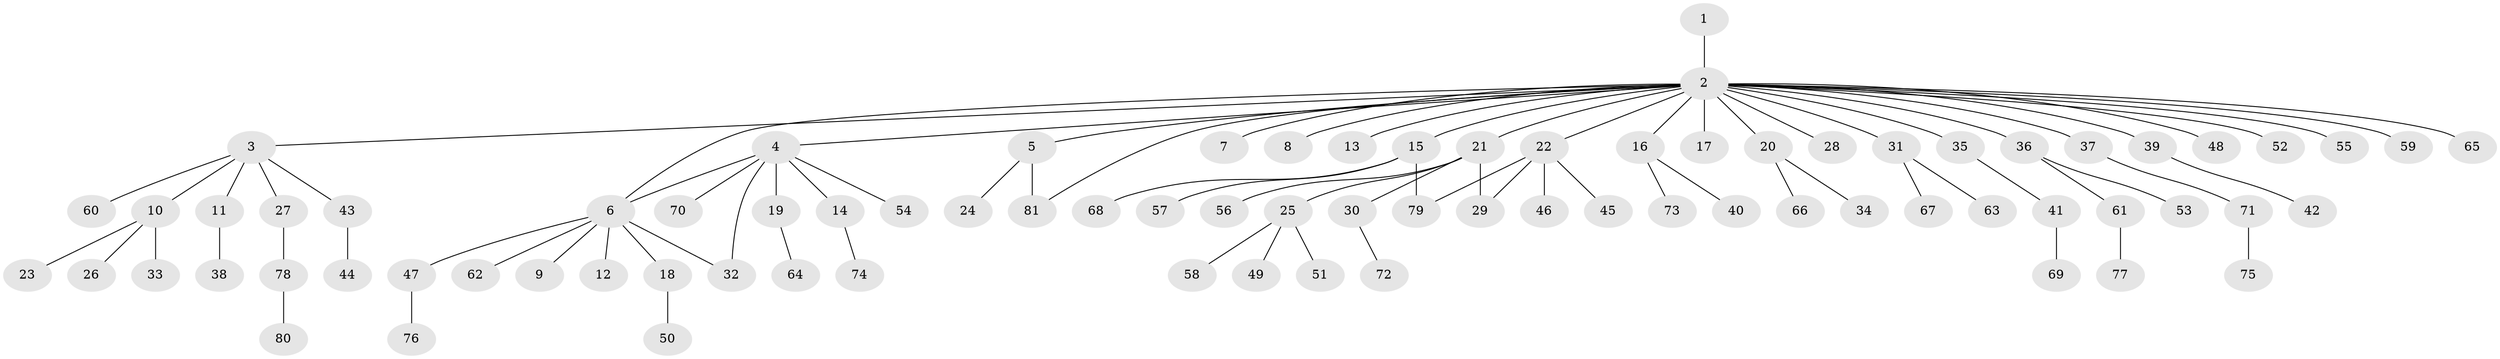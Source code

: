 // Generated by graph-tools (version 1.1) at 2025/11/02/27/25 16:11:11]
// undirected, 81 vertices, 85 edges
graph export_dot {
graph [start="1"]
  node [color=gray90,style=filled];
  1;
  2;
  3;
  4;
  5;
  6;
  7;
  8;
  9;
  10;
  11;
  12;
  13;
  14;
  15;
  16;
  17;
  18;
  19;
  20;
  21;
  22;
  23;
  24;
  25;
  26;
  27;
  28;
  29;
  30;
  31;
  32;
  33;
  34;
  35;
  36;
  37;
  38;
  39;
  40;
  41;
  42;
  43;
  44;
  45;
  46;
  47;
  48;
  49;
  50;
  51;
  52;
  53;
  54;
  55;
  56;
  57;
  58;
  59;
  60;
  61;
  62;
  63;
  64;
  65;
  66;
  67;
  68;
  69;
  70;
  71;
  72;
  73;
  74;
  75;
  76;
  77;
  78;
  79;
  80;
  81;
  1 -- 2;
  2 -- 3;
  2 -- 4;
  2 -- 5;
  2 -- 6;
  2 -- 7;
  2 -- 8;
  2 -- 13;
  2 -- 15;
  2 -- 16;
  2 -- 17;
  2 -- 20;
  2 -- 21;
  2 -- 22;
  2 -- 28;
  2 -- 31;
  2 -- 35;
  2 -- 36;
  2 -- 37;
  2 -- 39;
  2 -- 48;
  2 -- 52;
  2 -- 55;
  2 -- 59;
  2 -- 65;
  2 -- 81;
  3 -- 10;
  3 -- 11;
  3 -- 27;
  3 -- 43;
  3 -- 60;
  4 -- 6;
  4 -- 14;
  4 -- 19;
  4 -- 32;
  4 -- 54;
  4 -- 70;
  5 -- 24;
  5 -- 81;
  6 -- 9;
  6 -- 12;
  6 -- 18;
  6 -- 32;
  6 -- 47;
  6 -- 62;
  10 -- 23;
  10 -- 26;
  10 -- 33;
  11 -- 38;
  14 -- 74;
  15 -- 57;
  15 -- 68;
  15 -- 79;
  16 -- 40;
  16 -- 73;
  18 -- 50;
  19 -- 64;
  20 -- 34;
  20 -- 66;
  21 -- 25;
  21 -- 29;
  21 -- 30;
  21 -- 56;
  22 -- 29;
  22 -- 45;
  22 -- 46;
  22 -- 79;
  25 -- 49;
  25 -- 51;
  25 -- 58;
  27 -- 78;
  30 -- 72;
  31 -- 63;
  31 -- 67;
  35 -- 41;
  36 -- 53;
  36 -- 61;
  37 -- 71;
  39 -- 42;
  41 -- 69;
  43 -- 44;
  47 -- 76;
  61 -- 77;
  71 -- 75;
  78 -- 80;
}

